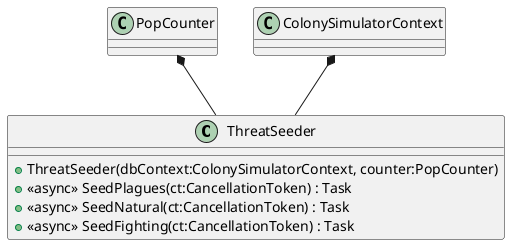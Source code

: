 @startuml
class ThreatSeeder {
    + ThreatSeeder(dbContext:ColonySimulatorContext, counter:PopCounter)
    + <<async>> SeedPlagues(ct:CancellationToken) : Task
    + <<async>> SeedNatural(ct:CancellationToken) : Task
    + <<async>> SeedFighting(ct:CancellationToken) : Task
}

PopCounter *-- ThreatSeeder
ColonySimulatorContext *-- ThreatSeeder
@enduml
